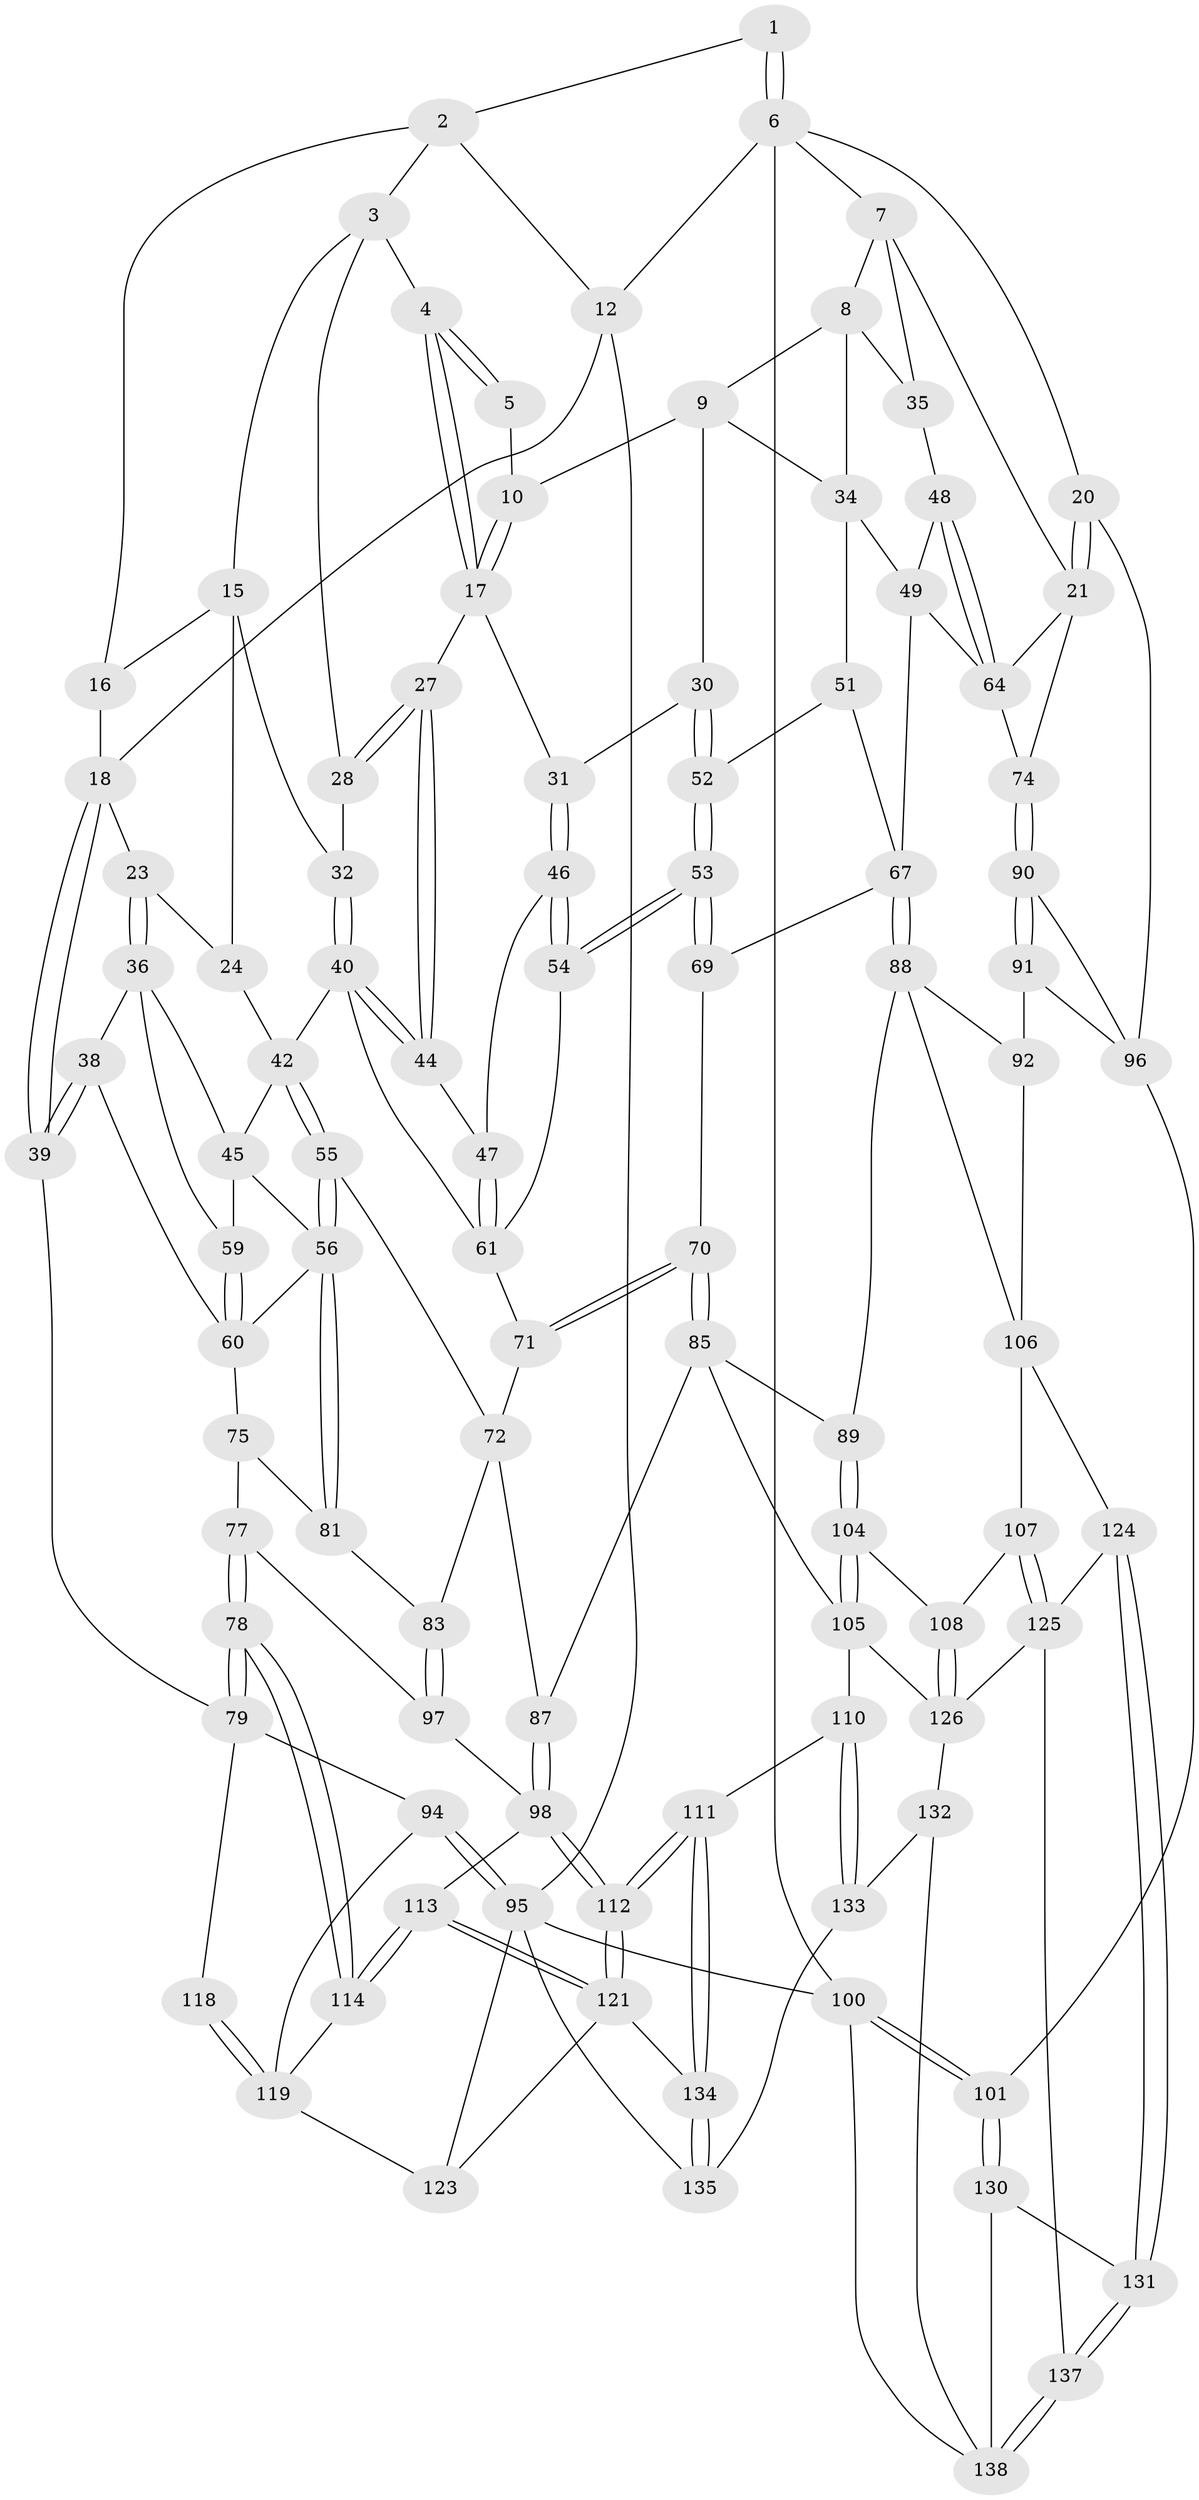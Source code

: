 // Generated by graph-tools (version 1.1) at 2025/24/03/03/25 07:24:33]
// undirected, 98 vertices, 218 edges
graph export_dot {
graph [start="1"]
  node [color=gray90,style=filled];
  1 [pos="+0.5946162019559037+0"];
  2 [pos="+0.35223744577116306+0",super="+13"];
  3 [pos="+0.43150166769927517+0",super="+14"];
  4 [pos="+0.5130465019632662+0.0685161696437419"];
  5 [pos="+0.5720137208679799+0"];
  6 [pos="+0.8138048236500922+0",super="+11"];
  7 [pos="+0.806778858535835+0",super="+22"];
  8 [pos="+0.78508027584129+0",super="+33"];
  9 [pos="+0.6893777879033485+0.04267003607856486",super="+29"];
  10 [pos="+0.5842596183870811+0.05217888419148977"];
  12 [pos="+0+0"];
  15 [pos="+0.2660256380636412+0",super="+25"];
  16 [pos="+0.2714441533849737+0"];
  17 [pos="+0.5272436677260903+0.10036887662642355",super="+26"];
  18 [pos="+0+0",super="+19"];
  20 [pos="+1+0.25265674830378543"];
  21 [pos="+1+0.24865540804986266",super="+63"];
  23 [pos="+0.11105337239327863+0.1131119577336278"];
  24 [pos="+0.20247613707348475+0.11116501124153465"];
  27 [pos="+0.482120506490193+0.14111881599943235"];
  28 [pos="+0.4236697824861468+0.11374498339448053"];
  30 [pos="+0.5934740851660332+0.16873818030521137"];
  31 [pos="+0.5444253167685256+0.15679244966905162"];
  32 [pos="+0.3497592377077563+0.13495334117041888"];
  34 [pos="+0.6417202459588326+0.18231394916363092",super="+50"];
  35 [pos="+0.8239595651411818+0.1264063753861086"];
  36 [pos="+0.08197382819618844+0.20455628292058603",super="+37"];
  38 [pos="+0+0.23127732336017282"];
  39 [pos="+0+0.17610359326242642"];
  40 [pos="+0.3447558701735135+0.22701447330051788",super="+41"];
  42 [pos="+0.3052284739082367+0.2582953325119418",super="+43"];
  44 [pos="+0.4079565912431751+0.22384446860565443"];
  45 [pos="+0.17305679664320722+0.2017930296538137",super="+58"];
  46 [pos="+0.5297187765180137+0.2006209652910901"];
  47 [pos="+0.45548019449696125+0.26268772095484105"];
  48 [pos="+0.7944126358069241+0.23452365486840834"];
  49 [pos="+0.7879614223729156+0.2390187276435521",super="+66"];
  51 [pos="+0.6977419051048912+0.2988652805056679"];
  52 [pos="+0.6022501434766796+0.24353281473654242"];
  53 [pos="+0.5668043790470363+0.31715787356965447"];
  54 [pos="+0.5397431095196952+0.2994796324488265"];
  55 [pos="+0.28807138249008946+0.30445017537420654"];
  56 [pos="+0.25366135949888463+0.3504500563236614",super="+57"];
  59 [pos="+0.08654271837413026+0.25015794209592523"];
  60 [pos="+0.07790076827522699+0.3443264112282373",super="+73"];
  61 [pos="+0.4682053913727579+0.30222159156546474",super="+62"];
  64 [pos="+0.866455714580384+0.304634655808458",super="+65"];
  67 [pos="+0.6607855064377719+0.418910928652699",super="+68"];
  69 [pos="+0.5996143540511774+0.36998170695784116"];
  70 [pos="+0.48795021678873696+0.3940483661673094"];
  71 [pos="+0.43902019921598145+0.3721025616991879"];
  72 [pos="+0.4361054484575148+0.3738979935460544",super="+82"];
  74 [pos="+0.8769267654914439+0.4634625749531772"];
  75 [pos="+0.06286744482425446+0.4150518999260733",super="+76"];
  77 [pos="+0.013953632468051865+0.48243605506247916"];
  78 [pos="+0+0.4981738324077953"];
  79 [pos="+0+0.5103919830970763",super="+80"];
  81 [pos="+0.25497659121064364+0.3824129536445716",super="+84"];
  83 [pos="+0.26843490730944924+0.4306378459009116"];
  85 [pos="+0.5031724504468693+0.5017838185238195",super="+86"];
  87 [pos="+0.41830376178919937+0.5139780983557957"];
  88 [pos="+0.6545998844340875+0.4537175709004843",super="+93"];
  89 [pos="+0.5957642864646205+0.501765819297653"];
  90 [pos="+0.8837618593234225+0.4752434951573824"];
  91 [pos="+0.8842781049311788+0.4873327746511482",super="+103"];
  92 [pos="+0.7627234285348795+0.576246223082374",super="+115"];
  94 [pos="+0+0.571666287803749"];
  95 [pos="+0+1",super="+129"];
  96 [pos="+1+0.28082401818447333",super="+102"];
  97 [pos="+0.2405637499573218+0.48629705311582994"];
  98 [pos="+0.27061718804845486+0.6139519073261656",super="+99"];
  100 [pos="+1+1"];
  101 [pos="+1+1"];
  104 [pos="+0.5918133691069302+0.5385777003829841"];
  105 [pos="+0.4637670766765889+0.6811888909896747",super="+109"];
  106 [pos="+0.7404194190173415+0.6108886988594956",super="+116"];
  107 [pos="+0.7002433015243095+0.6461972911163614"];
  108 [pos="+0.6279386438863511+0.66893343106177"];
  110 [pos="+0.3831181324036653+0.7430424706413967"];
  111 [pos="+0.37741312895803397+0.7423049702448183"];
  112 [pos="+0.36617650924893147+0.7293113391880682"];
  113 [pos="+0.1964758071773622+0.6227243254342436"];
  114 [pos="+0.18776483224732224+0.6217515945764832",super="+117"];
  118 [pos="+0.0888232463150795+0.6524799900844814"];
  119 [pos="+0.07297082898505959+0.731177317348498",super="+120"];
  121 [pos="+0.18043188409038022+0.7141859746719941",super="+122"];
  123 [pos="+0.08239054129157639+0.7578692698000036"];
  124 [pos="+0.8058680710491457+0.7971892517903154"];
  125 [pos="+0.7512449505149952+0.7914674097578338",super="+127"];
  126 [pos="+0.5761525042642434+0.7264132162878747",super="+128"];
  130 [pos="+0.8282370029603324+0.8424898382442169"];
  131 [pos="+0.8262123577433756+0.8392692965108957"];
  132 [pos="+0.5571859110186679+0.9008634097152846",super="+140"];
  133 [pos="+0.42923894930284906+0.8671355065125432",super="+136"];
  134 [pos="+0.23312179002430133+0.8385463963165293"];
  135 [pos="+0.13802327286859228+1"];
  137 [pos="+0.6964263453289071+0.9129894962383817"];
  138 [pos="+0.7333067374210404+1",super="+139"];
  1 -- 2;
  1 -- 6;
  1 -- 6;
  2 -- 3;
  2 -- 16;
  2 -- 12;
  3 -- 4;
  3 -- 28;
  3 -- 15;
  4 -- 5;
  4 -- 5;
  4 -- 17;
  4 -- 17;
  5 -- 10;
  6 -- 7;
  6 -- 20;
  6 -- 100;
  6 -- 12;
  7 -- 8;
  7 -- 35;
  7 -- 21;
  8 -- 9;
  8 -- 34;
  8 -- 35;
  9 -- 10;
  9 -- 34;
  9 -- 30;
  10 -- 17;
  10 -- 17;
  12 -- 18;
  12 -- 95;
  15 -- 16;
  15 -- 24;
  15 -- 32;
  16 -- 18;
  17 -- 27;
  17 -- 31;
  18 -- 39;
  18 -- 39;
  18 -- 23;
  20 -- 21;
  20 -- 21;
  20 -- 96;
  21 -- 64;
  21 -- 74;
  23 -- 24;
  23 -- 36;
  23 -- 36;
  24 -- 42;
  27 -- 28;
  27 -- 28;
  27 -- 44;
  27 -- 44;
  28 -- 32;
  30 -- 31;
  30 -- 52;
  30 -- 52;
  31 -- 46;
  31 -- 46;
  32 -- 40;
  32 -- 40;
  34 -- 49;
  34 -- 51;
  35 -- 48;
  36 -- 45;
  36 -- 59;
  36 -- 38;
  38 -- 39;
  38 -- 39;
  38 -- 60;
  39 -- 79;
  40 -- 44;
  40 -- 44;
  40 -- 42;
  40 -- 61;
  42 -- 55;
  42 -- 55;
  42 -- 45;
  44 -- 47;
  45 -- 59;
  45 -- 56;
  46 -- 47;
  46 -- 54;
  46 -- 54;
  47 -- 61;
  47 -- 61;
  48 -- 49;
  48 -- 64;
  48 -- 64;
  49 -- 64;
  49 -- 67;
  51 -- 52;
  51 -- 67;
  52 -- 53;
  52 -- 53;
  53 -- 54;
  53 -- 54;
  53 -- 69;
  53 -- 69;
  54 -- 61;
  55 -- 56;
  55 -- 56;
  55 -- 72;
  56 -- 81;
  56 -- 81;
  56 -- 60;
  59 -- 60;
  59 -- 60;
  60 -- 75;
  61 -- 71;
  64 -- 74;
  67 -- 88;
  67 -- 88;
  67 -- 69;
  69 -- 70;
  70 -- 71;
  70 -- 71;
  70 -- 85;
  70 -- 85;
  71 -- 72;
  72 -- 83;
  72 -- 87;
  74 -- 90;
  74 -- 90;
  75 -- 81 [weight=2];
  75 -- 77;
  77 -- 78;
  77 -- 78;
  77 -- 97;
  78 -- 79;
  78 -- 79;
  78 -- 114;
  78 -- 114;
  79 -- 118;
  79 -- 94;
  81 -- 83;
  83 -- 97;
  83 -- 97;
  85 -- 89;
  85 -- 105;
  85 -- 87;
  87 -- 98;
  87 -- 98;
  88 -- 89;
  88 -- 106;
  88 -- 92;
  89 -- 104;
  89 -- 104;
  90 -- 91;
  90 -- 91;
  90 -- 96;
  91 -- 92 [weight=2];
  91 -- 96;
  92 -- 106;
  94 -- 95;
  94 -- 95;
  94 -- 119;
  95 -- 100;
  95 -- 135;
  95 -- 123;
  96 -- 101;
  97 -- 98;
  98 -- 112;
  98 -- 112;
  98 -- 113;
  100 -- 101;
  100 -- 101;
  100 -- 138;
  101 -- 130;
  101 -- 130;
  104 -- 105;
  104 -- 105;
  104 -- 108;
  105 -- 110;
  105 -- 126;
  106 -- 107;
  106 -- 124;
  107 -- 108;
  107 -- 125;
  107 -- 125;
  108 -- 126;
  108 -- 126;
  110 -- 111;
  110 -- 133;
  110 -- 133;
  111 -- 112;
  111 -- 112;
  111 -- 134;
  111 -- 134;
  112 -- 121;
  112 -- 121;
  113 -- 114;
  113 -- 114;
  113 -- 121;
  113 -- 121;
  114 -- 119;
  118 -- 119;
  118 -- 119;
  119 -- 123;
  121 -- 123;
  121 -- 134;
  124 -- 125;
  124 -- 131;
  124 -- 131;
  125 -- 137;
  125 -- 126;
  126 -- 132;
  130 -- 131;
  130 -- 138;
  131 -- 137;
  131 -- 137;
  132 -- 133 [weight=2];
  132 -- 138;
  133 -- 135;
  134 -- 135;
  134 -- 135;
  137 -- 138;
  137 -- 138;
}
